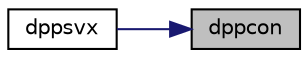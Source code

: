 digraph "dppcon"
{
 // LATEX_PDF_SIZE
  edge [fontname="Helvetica",fontsize="10",labelfontname="Helvetica",labelfontsize="10"];
  node [fontname="Helvetica",fontsize="10",shape=record];
  rankdir="RL";
  Node1 [label="dppcon",height=0.2,width=0.4,color="black", fillcolor="grey75", style="filled", fontcolor="black",tooltip="DPPCON"];
  Node1 -> Node2 [dir="back",color="midnightblue",fontsize="10",style="solid",fontname="Helvetica"];
  Node2 [label="dppsvx",height=0.2,width=0.4,color="black", fillcolor="white", style="filled",URL="$dppsvx_8f.html#af53874c0cb1724d22aa2e3ede6b64ac1",tooltip="DPPSVX computes the solution to system of linear equations A * X = B for OTHER matrices"];
}
